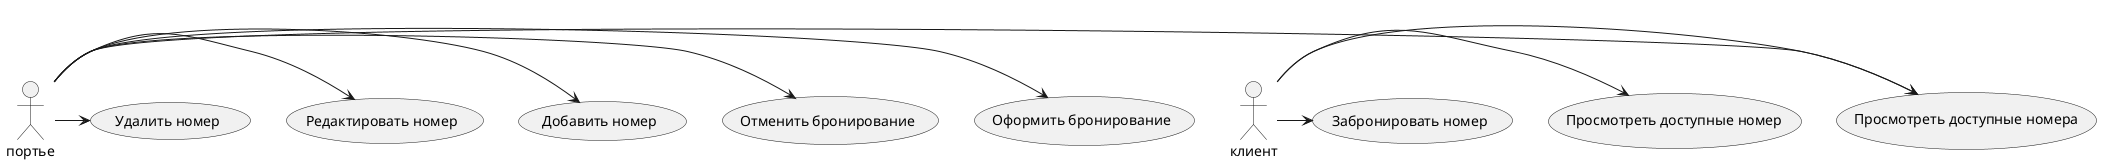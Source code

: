 @startuml
портье -> (Просмотреть доступные номера)
клиент -> (Просмотреть доступные номера)
портье -> (Оформить бронирование)
портье -> (Отменить бронирование)
портье -> (Добавить номер)
портье -> (Редактировать номер)
портье -> (Удалить номер)
клиент -> (Просмотреть доступные номер)
клиент -> (Забронировать номер)
@enduml